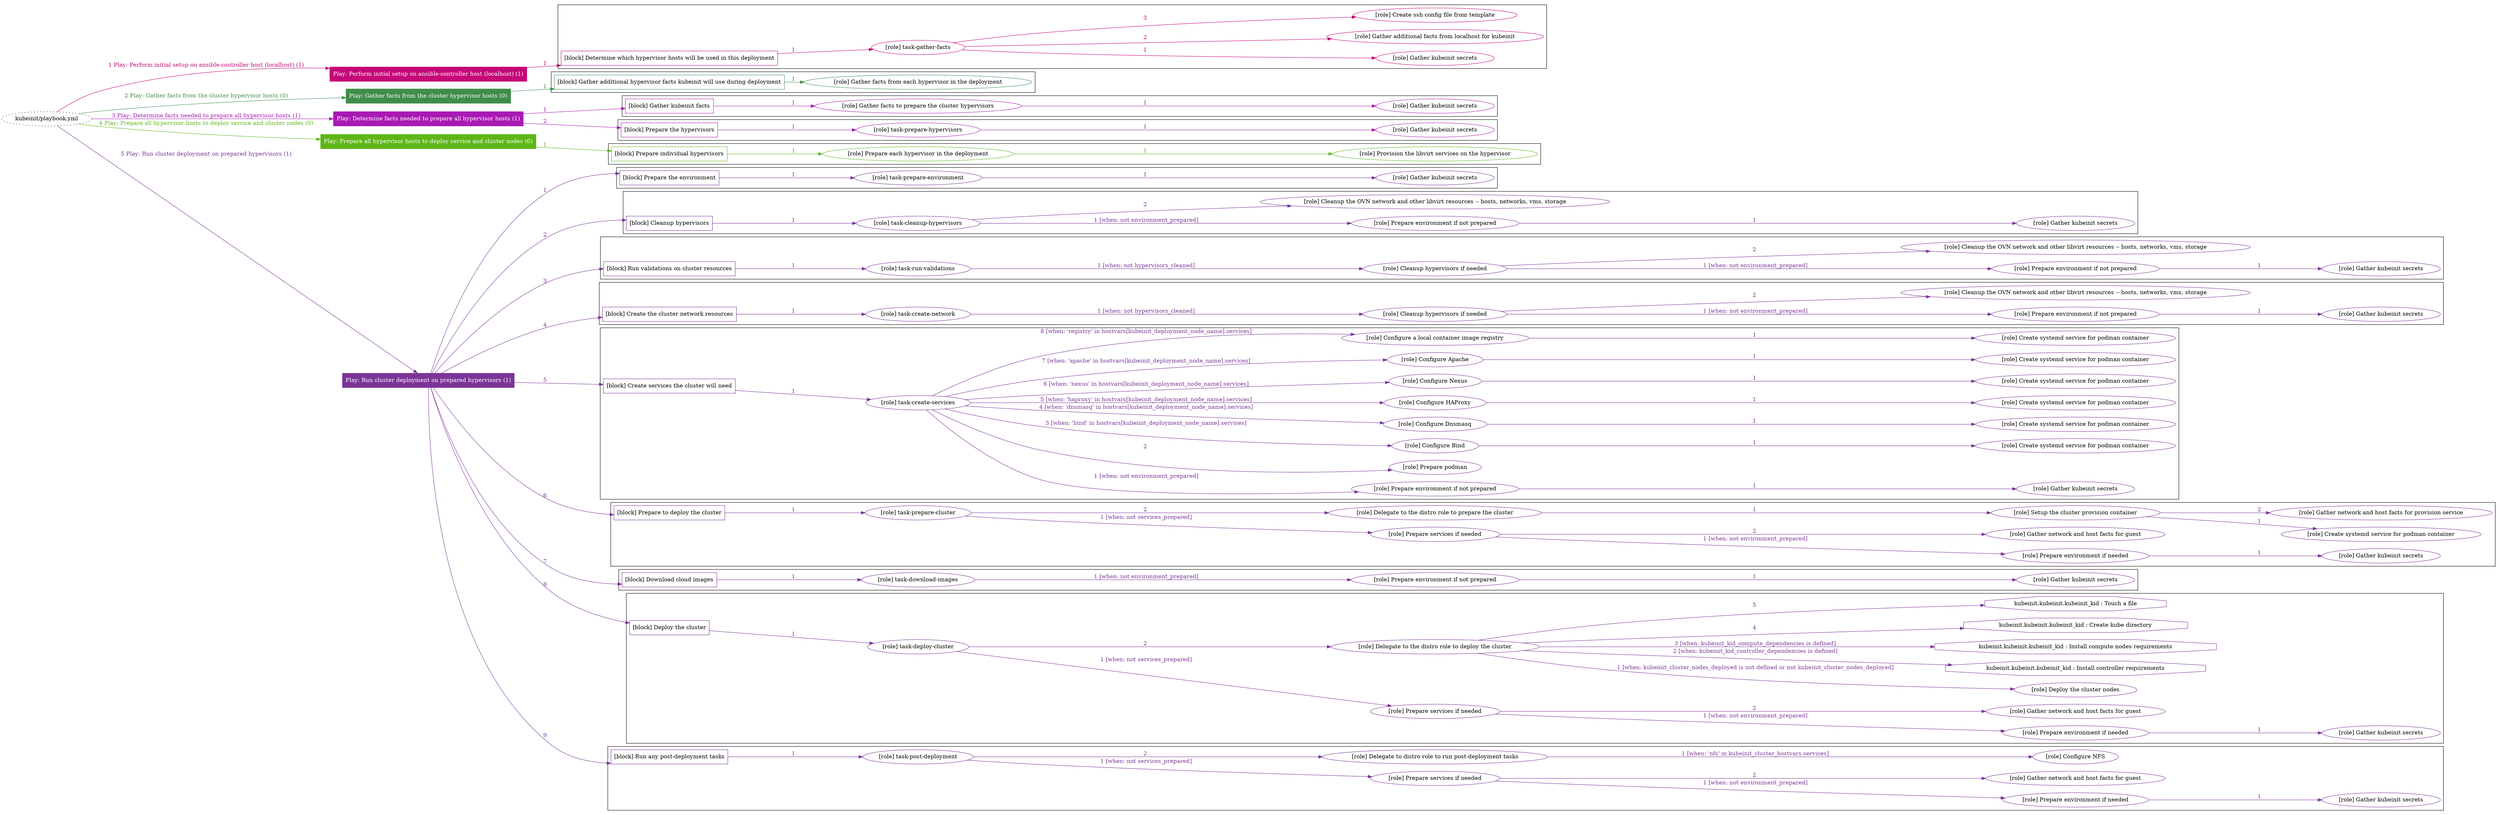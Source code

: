 digraph {
	graph [concentrate=true ordering=in rankdir=LR ratio=fill]
	edge [esep=5 sep=10]
	"kubeinit/playbook.yml" [URL="/home/runner/work/kubeinit/kubeinit/kubeinit/playbook.yml" id=playbook_b8182755 style=dotted]
	"kubeinit/playbook.yml" -> play_7b40a578 [label="1 Play: Perform initial setup on ansible-controller host (localhost) (1)" color="#c50778" fontcolor="#c50778" id=edge_play_7b40a578 labeltooltip="1 Play: Perform initial setup on ansible-controller host (localhost) (1)" tooltip="1 Play: Perform initial setup on ansible-controller host (localhost) (1)"]
	subgraph "Play: Perform initial setup on ansible-controller host (localhost) (1)" {
		play_7b40a578 [label="Play: Perform initial setup on ansible-controller host (localhost) (1)" URL="/home/runner/work/kubeinit/kubeinit/kubeinit/playbook.yml" color="#c50778" fontcolor="#ffffff" id=play_7b40a578 shape=box style=filled tooltip=localhost]
		play_7b40a578 -> block_1d14859f [label=1 color="#c50778" fontcolor="#c50778" id=edge_block_1d14859f labeltooltip=1 tooltip=1]
		subgraph cluster_block_1d14859f {
			block_1d14859f [label="[block] Determine which hypervisor hosts will be used in this deployment" URL="/home/runner/work/kubeinit/kubeinit/kubeinit/playbook.yml" color="#c50778" id=block_1d14859f labeltooltip="Determine which hypervisor hosts will be used in this deployment" shape=box tooltip="Determine which hypervisor hosts will be used in this deployment"]
			block_1d14859f -> role_9350ceec [label="1 " color="#c50778" fontcolor="#c50778" id=edge_role_9350ceec labeltooltip="1 " tooltip="1 "]
			subgraph "task-gather-facts" {
				role_9350ceec [label="[role] task-gather-facts" URL="/home/runner/work/kubeinit/kubeinit/kubeinit/playbook.yml" color="#c50778" id=role_9350ceec tooltip="task-gather-facts"]
				role_9350ceec -> role_1b8e8e1b [label="1 " color="#c50778" fontcolor="#c50778" id=edge_role_1b8e8e1b labeltooltip="1 " tooltip="1 "]
				subgraph "Gather kubeinit secrets" {
					role_1b8e8e1b [label="[role] Gather kubeinit secrets" URL="/home/runner/.ansible/collections/ansible_collections/kubeinit/kubeinit/roles/kubeinit_prepare/tasks/build_hypervisors_group.yml" color="#c50778" id=role_1b8e8e1b tooltip="Gather kubeinit secrets"]
				}
				role_9350ceec -> role_fb4ac1ee [label="2 " color="#c50778" fontcolor="#c50778" id=edge_role_fb4ac1ee labeltooltip="2 " tooltip="2 "]
				subgraph "Gather additional facts from localhost for kubeinit" {
					role_fb4ac1ee [label="[role] Gather additional facts from localhost for kubeinit" URL="/home/runner/.ansible/collections/ansible_collections/kubeinit/kubeinit/roles/kubeinit_prepare/tasks/build_hypervisors_group.yml" color="#c50778" id=role_fb4ac1ee tooltip="Gather additional facts from localhost for kubeinit"]
				}
				role_9350ceec -> role_2ab48dc4 [label="3 " color="#c50778" fontcolor="#c50778" id=edge_role_2ab48dc4 labeltooltip="3 " tooltip="3 "]
				subgraph "Create ssh config file from template" {
					role_2ab48dc4 [label="[role] Create ssh config file from template" URL="/home/runner/.ansible/collections/ansible_collections/kubeinit/kubeinit/roles/kubeinit_prepare/tasks/build_hypervisors_group.yml" color="#c50778" id=role_2ab48dc4 tooltip="Create ssh config file from template"]
				}
			}
		}
	}
	"kubeinit/playbook.yml" -> play_38d93a12 [label="2 Play: Gather facts from the cluster hypervisor hosts (0)" color="#3f8d4b" fontcolor="#3f8d4b" id=edge_play_38d93a12 labeltooltip="2 Play: Gather facts from the cluster hypervisor hosts (0)" tooltip="2 Play: Gather facts from the cluster hypervisor hosts (0)"]
	subgraph "Play: Gather facts from the cluster hypervisor hosts (0)" {
		play_38d93a12 [label="Play: Gather facts from the cluster hypervisor hosts (0)" URL="/home/runner/work/kubeinit/kubeinit/kubeinit/playbook.yml" color="#3f8d4b" fontcolor="#ffffff" id=play_38d93a12 shape=box style=filled tooltip="Play: Gather facts from the cluster hypervisor hosts (0)"]
		play_38d93a12 -> block_b6a843bf [label=1 color="#3f8d4b" fontcolor="#3f8d4b" id=edge_block_b6a843bf labeltooltip=1 tooltip=1]
		subgraph cluster_block_b6a843bf {
			block_b6a843bf [label="[block] Gather additional hypervisor facts kubeinit will use during deployment" URL="/home/runner/work/kubeinit/kubeinit/kubeinit/playbook.yml" color="#3f8d4b" id=block_b6a843bf labeltooltip="Gather additional hypervisor facts kubeinit will use during deployment" shape=box tooltip="Gather additional hypervisor facts kubeinit will use during deployment"]
			block_b6a843bf -> role_f20f17d8 [label="1 " color="#3f8d4b" fontcolor="#3f8d4b" id=edge_role_f20f17d8 labeltooltip="1 " tooltip="1 "]
			subgraph "Gather facts from each hypervisor in the deployment" {
				role_f20f17d8 [label="[role] Gather facts from each hypervisor in the deployment" URL="/home/runner/work/kubeinit/kubeinit/kubeinit/playbook.yml" color="#3f8d4b" id=role_f20f17d8 tooltip="Gather facts from each hypervisor in the deployment"]
			}
		}
	}
	"kubeinit/playbook.yml" -> play_4aedf520 [label="3 Play: Determine facts needed to prepare all hypervisor hosts (1)" color="#a919b3" fontcolor="#a919b3" id=edge_play_4aedf520 labeltooltip="3 Play: Determine facts needed to prepare all hypervisor hosts (1)" tooltip="3 Play: Determine facts needed to prepare all hypervisor hosts (1)"]
	subgraph "Play: Determine facts needed to prepare all hypervisor hosts (1)" {
		play_4aedf520 [label="Play: Determine facts needed to prepare all hypervisor hosts (1)" URL="/home/runner/work/kubeinit/kubeinit/kubeinit/playbook.yml" color="#a919b3" fontcolor="#ffffff" id=play_4aedf520 shape=box style=filled tooltip=localhost]
		play_4aedf520 -> block_bb20c5d0 [label=1 color="#a919b3" fontcolor="#a919b3" id=edge_block_bb20c5d0 labeltooltip=1 tooltip=1]
		subgraph cluster_block_bb20c5d0 {
			block_bb20c5d0 [label="[block] Gather kubeinit facts" URL="/home/runner/work/kubeinit/kubeinit/kubeinit/playbook.yml" color="#a919b3" id=block_bb20c5d0 labeltooltip="Gather kubeinit facts" shape=box tooltip="Gather kubeinit facts"]
			block_bb20c5d0 -> role_2161c9ca [label="1 " color="#a919b3" fontcolor="#a919b3" id=edge_role_2161c9ca labeltooltip="1 " tooltip="1 "]
			subgraph "Gather facts to prepare the cluster hypervisors" {
				role_2161c9ca [label="[role] Gather facts to prepare the cluster hypervisors" URL="/home/runner/work/kubeinit/kubeinit/kubeinit/playbook.yml" color="#a919b3" id=role_2161c9ca tooltip="Gather facts to prepare the cluster hypervisors"]
				role_2161c9ca -> role_c01cdcfa [label="1 " color="#a919b3" fontcolor="#a919b3" id=edge_role_c01cdcfa labeltooltip="1 " tooltip="1 "]
				subgraph "Gather kubeinit secrets" {
					role_c01cdcfa [label="[role] Gather kubeinit secrets" URL="/home/runner/.ansible/collections/ansible_collections/kubeinit/kubeinit/roles/kubeinit_prepare/tasks/gather_kubeinit_facts.yml" color="#a919b3" id=role_c01cdcfa tooltip="Gather kubeinit secrets"]
				}
			}
		}
		play_4aedf520 -> block_1944ee43 [label=2 color="#a919b3" fontcolor="#a919b3" id=edge_block_1944ee43 labeltooltip=2 tooltip=2]
		subgraph cluster_block_1944ee43 {
			block_1944ee43 [label="[block] Prepare the hypervisors" URL="/home/runner/work/kubeinit/kubeinit/kubeinit/playbook.yml" color="#a919b3" id=block_1944ee43 labeltooltip="Prepare the hypervisors" shape=box tooltip="Prepare the hypervisors"]
			block_1944ee43 -> role_fa09d7f9 [label="1 " color="#a919b3" fontcolor="#a919b3" id=edge_role_fa09d7f9 labeltooltip="1 " tooltip="1 "]
			subgraph "task-prepare-hypervisors" {
				role_fa09d7f9 [label="[role] task-prepare-hypervisors" URL="/home/runner/work/kubeinit/kubeinit/kubeinit/playbook.yml" color="#a919b3" id=role_fa09d7f9 tooltip="task-prepare-hypervisors"]
				role_fa09d7f9 -> role_7dd4cf7f [label="1 " color="#a919b3" fontcolor="#a919b3" id=edge_role_7dd4cf7f labeltooltip="1 " tooltip="1 "]
				subgraph "Gather kubeinit secrets" {
					role_7dd4cf7f [label="[role] Gather kubeinit secrets" URL="/home/runner/.ansible/collections/ansible_collections/kubeinit/kubeinit/roles/kubeinit_prepare/tasks/gather_kubeinit_facts.yml" color="#a919b3" id=role_7dd4cf7f tooltip="Gather kubeinit secrets"]
				}
			}
		}
	}
	"kubeinit/playbook.yml" -> play_7831cafb [label="4 Play: Prepare all hypervisor hosts to deploy service and cluster nodes (0)" color="#5eb517" fontcolor="#5eb517" id=edge_play_7831cafb labeltooltip="4 Play: Prepare all hypervisor hosts to deploy service and cluster nodes (0)" tooltip="4 Play: Prepare all hypervisor hosts to deploy service and cluster nodes (0)"]
	subgraph "Play: Prepare all hypervisor hosts to deploy service and cluster nodes (0)" {
		play_7831cafb [label="Play: Prepare all hypervisor hosts to deploy service and cluster nodes (0)" URL="/home/runner/work/kubeinit/kubeinit/kubeinit/playbook.yml" color="#5eb517" fontcolor="#ffffff" id=play_7831cafb shape=box style=filled tooltip="Play: Prepare all hypervisor hosts to deploy service and cluster nodes (0)"]
		play_7831cafb -> block_88168bfa [label=1 color="#5eb517" fontcolor="#5eb517" id=edge_block_88168bfa labeltooltip=1 tooltip=1]
		subgraph cluster_block_88168bfa {
			block_88168bfa [label="[block] Prepare individual hypervisors" URL="/home/runner/work/kubeinit/kubeinit/kubeinit/playbook.yml" color="#5eb517" id=block_88168bfa labeltooltip="Prepare individual hypervisors" shape=box tooltip="Prepare individual hypervisors"]
			block_88168bfa -> role_b72684d6 [label="1 " color="#5eb517" fontcolor="#5eb517" id=edge_role_b72684d6 labeltooltip="1 " tooltip="1 "]
			subgraph "Prepare each hypervisor in the deployment" {
				role_b72684d6 [label="[role] Prepare each hypervisor in the deployment" URL="/home/runner/work/kubeinit/kubeinit/kubeinit/playbook.yml" color="#5eb517" id=role_b72684d6 tooltip="Prepare each hypervisor in the deployment"]
				role_b72684d6 -> role_6ef59012 [label="1 " color="#5eb517" fontcolor="#5eb517" id=edge_role_6ef59012 labeltooltip="1 " tooltip="1 "]
				subgraph "Provision the libvirt services on the hypervisor" {
					role_6ef59012 [label="[role] Provision the libvirt services on the hypervisor" URL="/home/runner/.ansible/collections/ansible_collections/kubeinit/kubeinit/roles/kubeinit_prepare/tasks/prepare_hypervisor.yml" color="#5eb517" id=role_6ef59012 tooltip="Provision the libvirt services on the hypervisor"]
				}
			}
		}
	}
	"kubeinit/playbook.yml" -> play_cf001c13 [label="5 Play: Run cluster deployment on prepared hypervisors (1)" color="#7c3597" fontcolor="#7c3597" id=edge_play_cf001c13 labeltooltip="5 Play: Run cluster deployment on prepared hypervisors (1)" tooltip="5 Play: Run cluster deployment on prepared hypervisors (1)"]
	subgraph "Play: Run cluster deployment on prepared hypervisors (1)" {
		play_cf001c13 [label="Play: Run cluster deployment on prepared hypervisors (1)" URL="/home/runner/work/kubeinit/kubeinit/kubeinit/playbook.yml" color="#7c3597" fontcolor="#ffffff" id=play_cf001c13 shape=box style=filled tooltip=localhost]
		play_cf001c13 -> block_856ddd95 [label=1 color="#7c3597" fontcolor="#7c3597" id=edge_block_856ddd95 labeltooltip=1 tooltip=1]
		subgraph cluster_block_856ddd95 {
			block_856ddd95 [label="[block] Prepare the environment" URL="/home/runner/work/kubeinit/kubeinit/kubeinit/playbook.yml" color="#7c3597" id=block_856ddd95 labeltooltip="Prepare the environment" shape=box tooltip="Prepare the environment"]
			block_856ddd95 -> role_e9759d67 [label="1 " color="#7c3597" fontcolor="#7c3597" id=edge_role_e9759d67 labeltooltip="1 " tooltip="1 "]
			subgraph "task-prepare-environment" {
				role_e9759d67 [label="[role] task-prepare-environment" URL="/home/runner/work/kubeinit/kubeinit/kubeinit/playbook.yml" color="#7c3597" id=role_e9759d67 tooltip="task-prepare-environment"]
				role_e9759d67 -> role_a252ba01 [label="1 " color="#7c3597" fontcolor="#7c3597" id=edge_role_a252ba01 labeltooltip="1 " tooltip="1 "]
				subgraph "Gather kubeinit secrets" {
					role_a252ba01 [label="[role] Gather kubeinit secrets" URL="/home/runner/.ansible/collections/ansible_collections/kubeinit/kubeinit/roles/kubeinit_prepare/tasks/gather_kubeinit_facts.yml" color="#7c3597" id=role_a252ba01 tooltip="Gather kubeinit secrets"]
				}
			}
		}
		play_cf001c13 -> block_65eac1e9 [label=2 color="#7c3597" fontcolor="#7c3597" id=edge_block_65eac1e9 labeltooltip=2 tooltip=2]
		subgraph cluster_block_65eac1e9 {
			block_65eac1e9 [label="[block] Cleanup hypervisors" URL="/home/runner/work/kubeinit/kubeinit/kubeinit/playbook.yml" color="#7c3597" id=block_65eac1e9 labeltooltip="Cleanup hypervisors" shape=box tooltip="Cleanup hypervisors"]
			block_65eac1e9 -> role_242f396f [label="1 " color="#7c3597" fontcolor="#7c3597" id=edge_role_242f396f labeltooltip="1 " tooltip="1 "]
			subgraph "task-cleanup-hypervisors" {
				role_242f396f [label="[role] task-cleanup-hypervisors" URL="/home/runner/work/kubeinit/kubeinit/kubeinit/playbook.yml" color="#7c3597" id=role_242f396f tooltip="task-cleanup-hypervisors"]
				role_242f396f -> role_8dc9d821 [label="1 [when: not environment_prepared]" color="#7c3597" fontcolor="#7c3597" id=edge_role_8dc9d821 labeltooltip="1 [when: not environment_prepared]" tooltip="1 [when: not environment_prepared]"]
				subgraph "Prepare environment if not prepared" {
					role_8dc9d821 [label="[role] Prepare environment if not prepared" URL="/home/runner/.ansible/collections/ansible_collections/kubeinit/kubeinit/roles/kubeinit_prepare/tasks/cleanup_hypervisors.yml" color="#7c3597" id=role_8dc9d821 tooltip="Prepare environment if not prepared"]
					role_8dc9d821 -> role_8ebf6a1d [label="1 " color="#7c3597" fontcolor="#7c3597" id=edge_role_8ebf6a1d labeltooltip="1 " tooltip="1 "]
					subgraph "Gather kubeinit secrets" {
						role_8ebf6a1d [label="[role] Gather kubeinit secrets" URL="/home/runner/.ansible/collections/ansible_collections/kubeinit/kubeinit/roles/kubeinit_prepare/tasks/gather_kubeinit_facts.yml" color="#7c3597" id=role_8ebf6a1d tooltip="Gather kubeinit secrets"]
					}
				}
				role_242f396f -> role_341d4ac3 [label="2 " color="#7c3597" fontcolor="#7c3597" id=edge_role_341d4ac3 labeltooltip="2 " tooltip="2 "]
				subgraph "Cleanup the OVN network and other libvirt resources -- hosts, networks, vms, storage" {
					role_341d4ac3 [label="[role] Cleanup the OVN network and other libvirt resources -- hosts, networks, vms, storage" URL="/home/runner/.ansible/collections/ansible_collections/kubeinit/kubeinit/roles/kubeinit_prepare/tasks/cleanup_hypervisors.yml" color="#7c3597" id=role_341d4ac3 tooltip="Cleanup the OVN network and other libvirt resources -- hosts, networks, vms, storage"]
				}
			}
		}
		play_cf001c13 -> block_179a7e5d [label=3 color="#7c3597" fontcolor="#7c3597" id=edge_block_179a7e5d labeltooltip=3 tooltip=3]
		subgraph cluster_block_179a7e5d {
			block_179a7e5d [label="[block] Run validations on cluster resources" URL="/home/runner/work/kubeinit/kubeinit/kubeinit/playbook.yml" color="#7c3597" id=block_179a7e5d labeltooltip="Run validations on cluster resources" shape=box tooltip="Run validations on cluster resources"]
			block_179a7e5d -> role_0c0233ca [label="1 " color="#7c3597" fontcolor="#7c3597" id=edge_role_0c0233ca labeltooltip="1 " tooltip="1 "]
			subgraph "task-run-validations" {
				role_0c0233ca [label="[role] task-run-validations" URL="/home/runner/work/kubeinit/kubeinit/kubeinit/playbook.yml" color="#7c3597" id=role_0c0233ca tooltip="task-run-validations"]
				role_0c0233ca -> role_1d98a0ad [label="1 [when: not hypervisors_cleaned]" color="#7c3597" fontcolor="#7c3597" id=edge_role_1d98a0ad labeltooltip="1 [when: not hypervisors_cleaned]" tooltip="1 [when: not hypervisors_cleaned]"]
				subgraph "Cleanup hypervisors if needed" {
					role_1d98a0ad [label="[role] Cleanup hypervisors if needed" URL="/home/runner/.ansible/collections/ansible_collections/kubeinit/kubeinit/roles/kubeinit_validations/tasks/main.yml" color="#7c3597" id=role_1d98a0ad tooltip="Cleanup hypervisors if needed"]
					role_1d98a0ad -> role_cbd8002e [label="1 [when: not environment_prepared]" color="#7c3597" fontcolor="#7c3597" id=edge_role_cbd8002e labeltooltip="1 [when: not environment_prepared]" tooltip="1 [when: not environment_prepared]"]
					subgraph "Prepare environment if not prepared" {
						role_cbd8002e [label="[role] Prepare environment if not prepared" URL="/home/runner/.ansible/collections/ansible_collections/kubeinit/kubeinit/roles/kubeinit_prepare/tasks/cleanup_hypervisors.yml" color="#7c3597" id=role_cbd8002e tooltip="Prepare environment if not prepared"]
						role_cbd8002e -> role_6b3a66e2 [label="1 " color="#7c3597" fontcolor="#7c3597" id=edge_role_6b3a66e2 labeltooltip="1 " tooltip="1 "]
						subgraph "Gather kubeinit secrets" {
							role_6b3a66e2 [label="[role] Gather kubeinit secrets" URL="/home/runner/.ansible/collections/ansible_collections/kubeinit/kubeinit/roles/kubeinit_prepare/tasks/gather_kubeinit_facts.yml" color="#7c3597" id=role_6b3a66e2 tooltip="Gather kubeinit secrets"]
						}
					}
					role_1d98a0ad -> role_e94b48f4 [label="2 " color="#7c3597" fontcolor="#7c3597" id=edge_role_e94b48f4 labeltooltip="2 " tooltip="2 "]
					subgraph "Cleanup the OVN network and other libvirt resources -- hosts, networks, vms, storage" {
						role_e94b48f4 [label="[role] Cleanup the OVN network and other libvirt resources -- hosts, networks, vms, storage" URL="/home/runner/.ansible/collections/ansible_collections/kubeinit/kubeinit/roles/kubeinit_prepare/tasks/cleanup_hypervisors.yml" color="#7c3597" id=role_e94b48f4 tooltip="Cleanup the OVN network and other libvirt resources -- hosts, networks, vms, storage"]
					}
				}
			}
		}
		play_cf001c13 -> block_e554111f [label=4 color="#7c3597" fontcolor="#7c3597" id=edge_block_e554111f labeltooltip=4 tooltip=4]
		subgraph cluster_block_e554111f {
			block_e554111f [label="[block] Create the cluster network resources" URL="/home/runner/work/kubeinit/kubeinit/kubeinit/playbook.yml" color="#7c3597" id=block_e554111f labeltooltip="Create the cluster network resources" shape=box tooltip="Create the cluster network resources"]
			block_e554111f -> role_57baba6c [label="1 " color="#7c3597" fontcolor="#7c3597" id=edge_role_57baba6c labeltooltip="1 " tooltip="1 "]
			subgraph "task-create-network" {
				role_57baba6c [label="[role] task-create-network" URL="/home/runner/work/kubeinit/kubeinit/kubeinit/playbook.yml" color="#7c3597" id=role_57baba6c tooltip="task-create-network"]
				role_57baba6c -> role_cda65b06 [label="1 [when: not hypervisors_cleaned]" color="#7c3597" fontcolor="#7c3597" id=edge_role_cda65b06 labeltooltip="1 [when: not hypervisors_cleaned]" tooltip="1 [when: not hypervisors_cleaned]"]
				subgraph "Cleanup hypervisors if needed" {
					role_cda65b06 [label="[role] Cleanup hypervisors if needed" URL="/home/runner/.ansible/collections/ansible_collections/kubeinit/kubeinit/roles/kubeinit_libvirt/tasks/create_network.yml" color="#7c3597" id=role_cda65b06 tooltip="Cleanup hypervisors if needed"]
					role_cda65b06 -> role_d04577ac [label="1 [when: not environment_prepared]" color="#7c3597" fontcolor="#7c3597" id=edge_role_d04577ac labeltooltip="1 [when: not environment_prepared]" tooltip="1 [when: not environment_prepared]"]
					subgraph "Prepare environment if not prepared" {
						role_d04577ac [label="[role] Prepare environment if not prepared" URL="/home/runner/.ansible/collections/ansible_collections/kubeinit/kubeinit/roles/kubeinit_prepare/tasks/cleanup_hypervisors.yml" color="#7c3597" id=role_d04577ac tooltip="Prepare environment if not prepared"]
						role_d04577ac -> role_5d455f1e [label="1 " color="#7c3597" fontcolor="#7c3597" id=edge_role_5d455f1e labeltooltip="1 " tooltip="1 "]
						subgraph "Gather kubeinit secrets" {
							role_5d455f1e [label="[role] Gather kubeinit secrets" URL="/home/runner/.ansible/collections/ansible_collections/kubeinit/kubeinit/roles/kubeinit_prepare/tasks/gather_kubeinit_facts.yml" color="#7c3597" id=role_5d455f1e tooltip="Gather kubeinit secrets"]
						}
					}
					role_cda65b06 -> role_5ee681ba [label="2 " color="#7c3597" fontcolor="#7c3597" id=edge_role_5ee681ba labeltooltip="2 " tooltip="2 "]
					subgraph "Cleanup the OVN network and other libvirt resources -- hosts, networks, vms, storage" {
						role_5ee681ba [label="[role] Cleanup the OVN network and other libvirt resources -- hosts, networks, vms, storage" URL="/home/runner/.ansible/collections/ansible_collections/kubeinit/kubeinit/roles/kubeinit_prepare/tasks/cleanup_hypervisors.yml" color="#7c3597" id=role_5ee681ba tooltip="Cleanup the OVN network and other libvirt resources -- hosts, networks, vms, storage"]
					}
				}
			}
		}
		play_cf001c13 -> block_5f87d6b8 [label=5 color="#7c3597" fontcolor="#7c3597" id=edge_block_5f87d6b8 labeltooltip=5 tooltip=5]
		subgraph cluster_block_5f87d6b8 {
			block_5f87d6b8 [label="[block] Create services the cluster will need" URL="/home/runner/work/kubeinit/kubeinit/kubeinit/playbook.yml" color="#7c3597" id=block_5f87d6b8 labeltooltip="Create services the cluster will need" shape=box tooltip="Create services the cluster will need"]
			block_5f87d6b8 -> role_9b764b0b [label="1 " color="#7c3597" fontcolor="#7c3597" id=edge_role_9b764b0b labeltooltip="1 " tooltip="1 "]
			subgraph "task-create-services" {
				role_9b764b0b [label="[role] task-create-services" URL="/home/runner/work/kubeinit/kubeinit/kubeinit/playbook.yml" color="#7c3597" id=role_9b764b0b tooltip="task-create-services"]
				role_9b764b0b -> role_3d2ee956 [label="1 [when: not environment_prepared]" color="#7c3597" fontcolor="#7c3597" id=edge_role_3d2ee956 labeltooltip="1 [when: not environment_prepared]" tooltip="1 [when: not environment_prepared]"]
				subgraph "Prepare environment if not prepared" {
					role_3d2ee956 [label="[role] Prepare environment if not prepared" URL="/home/runner/.ansible/collections/ansible_collections/kubeinit/kubeinit/roles/kubeinit_services/tasks/main.yml" color="#7c3597" id=role_3d2ee956 tooltip="Prepare environment if not prepared"]
					role_3d2ee956 -> role_11a0cbce [label="1 " color="#7c3597" fontcolor="#7c3597" id=edge_role_11a0cbce labeltooltip="1 " tooltip="1 "]
					subgraph "Gather kubeinit secrets" {
						role_11a0cbce [label="[role] Gather kubeinit secrets" URL="/home/runner/.ansible/collections/ansible_collections/kubeinit/kubeinit/roles/kubeinit_prepare/tasks/gather_kubeinit_facts.yml" color="#7c3597" id=role_11a0cbce tooltip="Gather kubeinit secrets"]
					}
				}
				role_9b764b0b -> role_7e038a3f [label="2 " color="#7c3597" fontcolor="#7c3597" id=edge_role_7e038a3f labeltooltip="2 " tooltip="2 "]
				subgraph "Prepare podman" {
					role_7e038a3f [label="[role] Prepare podman" URL="/home/runner/.ansible/collections/ansible_collections/kubeinit/kubeinit/roles/kubeinit_services/tasks/00_create_service_pod.yml" color="#7c3597" id=role_7e038a3f tooltip="Prepare podman"]
				}
				role_9b764b0b -> role_12562ad0 [label="3 [when: 'bind' in hostvars[kubeinit_deployment_node_name].services]" color="#7c3597" fontcolor="#7c3597" id=edge_role_12562ad0 labeltooltip="3 [when: 'bind' in hostvars[kubeinit_deployment_node_name].services]" tooltip="3 [when: 'bind' in hostvars[kubeinit_deployment_node_name].services]"]
				subgraph "Configure Bind" {
					role_12562ad0 [label="[role] Configure Bind" URL="/home/runner/.ansible/collections/ansible_collections/kubeinit/kubeinit/roles/kubeinit_services/tasks/start_services_containers.yml" color="#7c3597" id=role_12562ad0 tooltip="Configure Bind"]
					role_12562ad0 -> role_8536ca17 [label="1 " color="#7c3597" fontcolor="#7c3597" id=edge_role_8536ca17 labeltooltip="1 " tooltip="1 "]
					subgraph "Create systemd service for podman container" {
						role_8536ca17 [label="[role] Create systemd service for podman container" URL="/home/runner/.ansible/collections/ansible_collections/kubeinit/kubeinit/roles/kubeinit_bind/tasks/main.yml" color="#7c3597" id=role_8536ca17 tooltip="Create systemd service for podman container"]
					}
				}
				role_9b764b0b -> role_532ef8a0 [label="4 [when: 'dnsmasq' in hostvars[kubeinit_deployment_node_name].services]" color="#7c3597" fontcolor="#7c3597" id=edge_role_532ef8a0 labeltooltip="4 [when: 'dnsmasq' in hostvars[kubeinit_deployment_node_name].services]" tooltip="4 [when: 'dnsmasq' in hostvars[kubeinit_deployment_node_name].services]"]
				subgraph "Configure Dnsmasq" {
					role_532ef8a0 [label="[role] Configure Dnsmasq" URL="/home/runner/.ansible/collections/ansible_collections/kubeinit/kubeinit/roles/kubeinit_services/tasks/start_services_containers.yml" color="#7c3597" id=role_532ef8a0 tooltip="Configure Dnsmasq"]
					role_532ef8a0 -> role_ce187467 [label="1 " color="#7c3597" fontcolor="#7c3597" id=edge_role_ce187467 labeltooltip="1 " tooltip="1 "]
					subgraph "Create systemd service for podman container" {
						role_ce187467 [label="[role] Create systemd service for podman container" URL="/home/runner/.ansible/collections/ansible_collections/kubeinit/kubeinit/roles/kubeinit_dnsmasq/tasks/main.yml" color="#7c3597" id=role_ce187467 tooltip="Create systemd service for podman container"]
					}
				}
				role_9b764b0b -> role_6b13e803 [label="5 [when: 'haproxy' in hostvars[kubeinit_deployment_node_name].services]" color="#7c3597" fontcolor="#7c3597" id=edge_role_6b13e803 labeltooltip="5 [when: 'haproxy' in hostvars[kubeinit_deployment_node_name].services]" tooltip="5 [when: 'haproxy' in hostvars[kubeinit_deployment_node_name].services]"]
				subgraph "Configure HAProxy" {
					role_6b13e803 [label="[role] Configure HAProxy" URL="/home/runner/.ansible/collections/ansible_collections/kubeinit/kubeinit/roles/kubeinit_services/tasks/start_services_containers.yml" color="#7c3597" id=role_6b13e803 tooltip="Configure HAProxy"]
					role_6b13e803 -> role_f82d8fa6 [label="1 " color="#7c3597" fontcolor="#7c3597" id=edge_role_f82d8fa6 labeltooltip="1 " tooltip="1 "]
					subgraph "Create systemd service for podman container" {
						role_f82d8fa6 [label="[role] Create systemd service for podman container" URL="/home/runner/.ansible/collections/ansible_collections/kubeinit/kubeinit/roles/kubeinit_haproxy/tasks/main.yml" color="#7c3597" id=role_f82d8fa6 tooltip="Create systemd service for podman container"]
					}
				}
				role_9b764b0b -> role_f054b1e7 [label="6 [when: 'nexus' in hostvars[kubeinit_deployment_node_name].services]" color="#7c3597" fontcolor="#7c3597" id=edge_role_f054b1e7 labeltooltip="6 [when: 'nexus' in hostvars[kubeinit_deployment_node_name].services]" tooltip="6 [when: 'nexus' in hostvars[kubeinit_deployment_node_name].services]"]
				subgraph "Configure Nexus" {
					role_f054b1e7 [label="[role] Configure Nexus" URL="/home/runner/.ansible/collections/ansible_collections/kubeinit/kubeinit/roles/kubeinit_services/tasks/start_services_containers.yml" color="#7c3597" id=role_f054b1e7 tooltip="Configure Nexus"]
					role_f054b1e7 -> role_37eccd42 [label="1 " color="#7c3597" fontcolor="#7c3597" id=edge_role_37eccd42 labeltooltip="1 " tooltip="1 "]
					subgraph "Create systemd service for podman container" {
						role_37eccd42 [label="[role] Create systemd service for podman container" URL="/home/runner/.ansible/collections/ansible_collections/kubeinit/kubeinit/roles/kubeinit_nexus/tasks/main.yml" color="#7c3597" id=role_37eccd42 tooltip="Create systemd service for podman container"]
					}
				}
				role_9b764b0b -> role_5fde7bc1 [label="7 [when: 'apache' in hostvars[kubeinit_deployment_node_name].services]" color="#7c3597" fontcolor="#7c3597" id=edge_role_5fde7bc1 labeltooltip="7 [when: 'apache' in hostvars[kubeinit_deployment_node_name].services]" tooltip="7 [when: 'apache' in hostvars[kubeinit_deployment_node_name].services]"]
				subgraph "Configure Apache" {
					role_5fde7bc1 [label="[role] Configure Apache" URL="/home/runner/.ansible/collections/ansible_collections/kubeinit/kubeinit/roles/kubeinit_services/tasks/start_services_containers.yml" color="#7c3597" id=role_5fde7bc1 tooltip="Configure Apache"]
					role_5fde7bc1 -> role_e306cb9e [label="1 " color="#7c3597" fontcolor="#7c3597" id=edge_role_e306cb9e labeltooltip="1 " tooltip="1 "]
					subgraph "Create systemd service for podman container" {
						role_e306cb9e [label="[role] Create systemd service for podman container" URL="/home/runner/.ansible/collections/ansible_collections/kubeinit/kubeinit/roles/kubeinit_apache/tasks/main.yml" color="#7c3597" id=role_e306cb9e tooltip="Create systemd service for podman container"]
					}
				}
				role_9b764b0b -> role_2e8789c2 [label="8 [when: 'registry' in hostvars[kubeinit_deployment_node_name].services]" color="#7c3597" fontcolor="#7c3597" id=edge_role_2e8789c2 labeltooltip="8 [when: 'registry' in hostvars[kubeinit_deployment_node_name].services]" tooltip="8 [when: 'registry' in hostvars[kubeinit_deployment_node_name].services]"]
				subgraph "Configure a local container image registry" {
					role_2e8789c2 [label="[role] Configure a local container image registry" URL="/home/runner/.ansible/collections/ansible_collections/kubeinit/kubeinit/roles/kubeinit_services/tasks/start_services_containers.yml" color="#7c3597" id=role_2e8789c2 tooltip="Configure a local container image registry"]
					role_2e8789c2 -> role_6b80ab78 [label="1 " color="#7c3597" fontcolor="#7c3597" id=edge_role_6b80ab78 labeltooltip="1 " tooltip="1 "]
					subgraph "Create systemd service for podman container" {
						role_6b80ab78 [label="[role] Create systemd service for podman container" URL="/home/runner/.ansible/collections/ansible_collections/kubeinit/kubeinit/roles/kubeinit_registry/tasks/main.yml" color="#7c3597" id=role_6b80ab78 tooltip="Create systemd service for podman container"]
					}
				}
			}
		}
		play_cf001c13 -> block_7b4c7309 [label=6 color="#7c3597" fontcolor="#7c3597" id=edge_block_7b4c7309 labeltooltip=6 tooltip=6]
		subgraph cluster_block_7b4c7309 {
			block_7b4c7309 [label="[block] Prepare to deploy the cluster" URL="/home/runner/work/kubeinit/kubeinit/kubeinit/playbook.yml" color="#7c3597" id=block_7b4c7309 labeltooltip="Prepare to deploy the cluster" shape=box tooltip="Prepare to deploy the cluster"]
			block_7b4c7309 -> role_1ae2acfa [label="1 " color="#7c3597" fontcolor="#7c3597" id=edge_role_1ae2acfa labeltooltip="1 " tooltip="1 "]
			subgraph "task-prepare-cluster" {
				role_1ae2acfa [label="[role] task-prepare-cluster" URL="/home/runner/work/kubeinit/kubeinit/kubeinit/playbook.yml" color="#7c3597" id=role_1ae2acfa tooltip="task-prepare-cluster"]
				role_1ae2acfa -> role_662ca75e [label="1 [when: not services_prepared]" color="#7c3597" fontcolor="#7c3597" id=edge_role_662ca75e labeltooltip="1 [when: not services_prepared]" tooltip="1 [when: not services_prepared]"]
				subgraph "Prepare services if needed" {
					role_662ca75e [label="[role] Prepare services if needed" URL="/home/runner/.ansible/collections/ansible_collections/kubeinit/kubeinit/roles/kubeinit_prepare/tasks/prepare_cluster.yml" color="#7c3597" id=role_662ca75e tooltip="Prepare services if needed"]
					role_662ca75e -> role_227a794a [label="1 [when: not environment_prepared]" color="#7c3597" fontcolor="#7c3597" id=edge_role_227a794a labeltooltip="1 [when: not environment_prepared]" tooltip="1 [when: not environment_prepared]"]
					subgraph "Prepare environment if needed" {
						role_227a794a [label="[role] Prepare environment if needed" URL="/home/runner/.ansible/collections/ansible_collections/kubeinit/kubeinit/roles/kubeinit_services/tasks/prepare_services.yml" color="#7c3597" id=role_227a794a tooltip="Prepare environment if needed"]
						role_227a794a -> role_5a7664a0 [label="1 " color="#7c3597" fontcolor="#7c3597" id=edge_role_5a7664a0 labeltooltip="1 " tooltip="1 "]
						subgraph "Gather kubeinit secrets" {
							role_5a7664a0 [label="[role] Gather kubeinit secrets" URL="/home/runner/.ansible/collections/ansible_collections/kubeinit/kubeinit/roles/kubeinit_prepare/tasks/gather_kubeinit_facts.yml" color="#7c3597" id=role_5a7664a0 tooltip="Gather kubeinit secrets"]
						}
					}
					role_662ca75e -> role_61ea95db [label="2 " color="#7c3597" fontcolor="#7c3597" id=edge_role_61ea95db labeltooltip="2 " tooltip="2 "]
					subgraph "Gather network and host facts for guest" {
						role_61ea95db [label="[role] Gather network and host facts for guest" URL="/home/runner/.ansible/collections/ansible_collections/kubeinit/kubeinit/roles/kubeinit_services/tasks/prepare_services.yml" color="#7c3597" id=role_61ea95db tooltip="Gather network and host facts for guest"]
					}
				}
				role_1ae2acfa -> role_e56a03da [label="2 " color="#7c3597" fontcolor="#7c3597" id=edge_role_e56a03da labeltooltip="2 " tooltip="2 "]
				subgraph "Delegate to the distro role to prepare the cluster" {
					role_e56a03da [label="[role] Delegate to the distro role to prepare the cluster" URL="/home/runner/.ansible/collections/ansible_collections/kubeinit/kubeinit/roles/kubeinit_prepare/tasks/prepare_cluster.yml" color="#7c3597" id=role_e56a03da tooltip="Delegate to the distro role to prepare the cluster"]
					role_e56a03da -> role_f2ee8dfb [label="1 " color="#7c3597" fontcolor="#7c3597" id=edge_role_f2ee8dfb labeltooltip="1 " tooltip="1 "]
					subgraph "Setup the cluster provision container" {
						role_f2ee8dfb [label="[role] Setup the cluster provision container" URL="/home/runner/.ansible/collections/ansible_collections/kubeinit/kubeinit/roles/kubeinit_kid/tasks/prepare_cluster.yml" color="#7c3597" id=role_f2ee8dfb tooltip="Setup the cluster provision container"]
						role_f2ee8dfb -> role_f6a1eb49 [label="1 " color="#7c3597" fontcolor="#7c3597" id=edge_role_f6a1eb49 labeltooltip="1 " tooltip="1 "]
						subgraph "Create systemd service for podman container" {
							role_f6a1eb49 [label="[role] Create systemd service for podman container" URL="/home/runner/.ansible/collections/ansible_collections/kubeinit/kubeinit/roles/kubeinit_services/tasks/create_provision_container.yml" color="#7c3597" id=role_f6a1eb49 tooltip="Create systemd service for podman container"]
						}
						role_f2ee8dfb -> role_349dc84c [label="2 " color="#7c3597" fontcolor="#7c3597" id=edge_role_349dc84c labeltooltip="2 " tooltip="2 "]
						subgraph "Gather network and host facts for provision service" {
							role_349dc84c [label="[role] Gather network and host facts for provision service" URL="/home/runner/.ansible/collections/ansible_collections/kubeinit/kubeinit/roles/kubeinit_services/tasks/create_provision_container.yml" color="#7c3597" id=role_349dc84c tooltip="Gather network and host facts for provision service"]
						}
					}
				}
			}
		}
		play_cf001c13 -> block_a617e34a [label=7 color="#7c3597" fontcolor="#7c3597" id=edge_block_a617e34a labeltooltip=7 tooltip=7]
		subgraph cluster_block_a617e34a {
			block_a617e34a [label="[block] Download cloud images" URL="/home/runner/work/kubeinit/kubeinit/kubeinit/playbook.yml" color="#7c3597" id=block_a617e34a labeltooltip="Download cloud images" shape=box tooltip="Download cloud images"]
			block_a617e34a -> role_6557d13d [label="1 " color="#7c3597" fontcolor="#7c3597" id=edge_role_6557d13d labeltooltip="1 " tooltip="1 "]
			subgraph "task-download-images" {
				role_6557d13d [label="[role] task-download-images" URL="/home/runner/work/kubeinit/kubeinit/kubeinit/playbook.yml" color="#7c3597" id=role_6557d13d tooltip="task-download-images"]
				role_6557d13d -> role_3b10e91a [label="1 [when: not environment_prepared]" color="#7c3597" fontcolor="#7c3597" id=edge_role_3b10e91a labeltooltip="1 [when: not environment_prepared]" tooltip="1 [when: not environment_prepared]"]
				subgraph "Prepare environment if not prepared" {
					role_3b10e91a [label="[role] Prepare environment if not prepared" URL="/home/runner/.ansible/collections/ansible_collections/kubeinit/kubeinit/roles/kubeinit_libvirt/tasks/download_cloud_images.yml" color="#7c3597" id=role_3b10e91a tooltip="Prepare environment if not prepared"]
					role_3b10e91a -> role_03d037ae [label="1 " color="#7c3597" fontcolor="#7c3597" id=edge_role_03d037ae labeltooltip="1 " tooltip="1 "]
					subgraph "Gather kubeinit secrets" {
						role_03d037ae [label="[role] Gather kubeinit secrets" URL="/home/runner/.ansible/collections/ansible_collections/kubeinit/kubeinit/roles/kubeinit_prepare/tasks/gather_kubeinit_facts.yml" color="#7c3597" id=role_03d037ae tooltip="Gather kubeinit secrets"]
					}
				}
			}
		}
		play_cf001c13 -> block_250732a5 [label=8 color="#7c3597" fontcolor="#7c3597" id=edge_block_250732a5 labeltooltip=8 tooltip=8]
		subgraph cluster_block_250732a5 {
			block_250732a5 [label="[block] Deploy the cluster" URL="/home/runner/work/kubeinit/kubeinit/kubeinit/playbook.yml" color="#7c3597" id=block_250732a5 labeltooltip="Deploy the cluster" shape=box tooltip="Deploy the cluster"]
			block_250732a5 -> role_5889e4dc [label="1 " color="#7c3597" fontcolor="#7c3597" id=edge_role_5889e4dc labeltooltip="1 " tooltip="1 "]
			subgraph "task-deploy-cluster" {
				role_5889e4dc [label="[role] task-deploy-cluster" URL="/home/runner/work/kubeinit/kubeinit/kubeinit/playbook.yml" color="#7c3597" id=role_5889e4dc tooltip="task-deploy-cluster"]
				role_5889e4dc -> role_a68d44bf [label="1 [when: not services_prepared]" color="#7c3597" fontcolor="#7c3597" id=edge_role_a68d44bf labeltooltip="1 [when: not services_prepared]" tooltip="1 [when: not services_prepared]"]
				subgraph "Prepare services if needed" {
					role_a68d44bf [label="[role] Prepare services if needed" URL="/home/runner/.ansible/collections/ansible_collections/kubeinit/kubeinit/roles/kubeinit_prepare/tasks/deploy_cluster.yml" color="#7c3597" id=role_a68d44bf tooltip="Prepare services if needed"]
					role_a68d44bf -> role_6b239737 [label="1 [when: not environment_prepared]" color="#7c3597" fontcolor="#7c3597" id=edge_role_6b239737 labeltooltip="1 [when: not environment_prepared]" tooltip="1 [when: not environment_prepared]"]
					subgraph "Prepare environment if needed" {
						role_6b239737 [label="[role] Prepare environment if needed" URL="/home/runner/.ansible/collections/ansible_collections/kubeinit/kubeinit/roles/kubeinit_services/tasks/prepare_services.yml" color="#7c3597" id=role_6b239737 tooltip="Prepare environment if needed"]
						role_6b239737 -> role_e1ac5e49 [label="1 " color="#7c3597" fontcolor="#7c3597" id=edge_role_e1ac5e49 labeltooltip="1 " tooltip="1 "]
						subgraph "Gather kubeinit secrets" {
							role_e1ac5e49 [label="[role] Gather kubeinit secrets" URL="/home/runner/.ansible/collections/ansible_collections/kubeinit/kubeinit/roles/kubeinit_prepare/tasks/gather_kubeinit_facts.yml" color="#7c3597" id=role_e1ac5e49 tooltip="Gather kubeinit secrets"]
						}
					}
					role_a68d44bf -> role_e3f9a313 [label="2 " color="#7c3597" fontcolor="#7c3597" id=edge_role_e3f9a313 labeltooltip="2 " tooltip="2 "]
					subgraph "Gather network and host facts for guest" {
						role_e3f9a313 [label="[role] Gather network and host facts for guest" URL="/home/runner/.ansible/collections/ansible_collections/kubeinit/kubeinit/roles/kubeinit_services/tasks/prepare_services.yml" color="#7c3597" id=role_e3f9a313 tooltip="Gather network and host facts for guest"]
					}
				}
				role_5889e4dc -> role_f29f6189 [label="2 " color="#7c3597" fontcolor="#7c3597" id=edge_role_f29f6189 labeltooltip="2 " tooltip="2 "]
				subgraph "Delegate to the distro role to deploy the cluster" {
					role_f29f6189 [label="[role] Delegate to the distro role to deploy the cluster" URL="/home/runner/.ansible/collections/ansible_collections/kubeinit/kubeinit/roles/kubeinit_prepare/tasks/deploy_cluster.yml" color="#7c3597" id=role_f29f6189 tooltip="Delegate to the distro role to deploy the cluster"]
					role_f29f6189 -> role_d49b1be6 [label="1 [when: kubeinit_cluster_nodes_deployed is not defined or not kubeinit_cluster_nodes_deployed]" color="#7c3597" fontcolor="#7c3597" id=edge_role_d49b1be6 labeltooltip="1 [when: kubeinit_cluster_nodes_deployed is not defined or not kubeinit_cluster_nodes_deployed]" tooltip="1 [when: kubeinit_cluster_nodes_deployed is not defined or not kubeinit_cluster_nodes_deployed]"]
					subgraph "Deploy the cluster nodes" {
						role_d49b1be6 [label="[role] Deploy the cluster nodes" URL="/home/runner/.ansible/collections/ansible_collections/kubeinit/kubeinit/roles/kubeinit_kid/tasks/main.yml" color="#7c3597" id=role_d49b1be6 tooltip="Deploy the cluster nodes"]
					}
					task_29a66a30 [label="kubeinit.kubeinit.kubeinit_kid : Install controller requirements" URL="/home/runner/.ansible/collections/ansible_collections/kubeinit/kubeinit/roles/kubeinit_kid/tasks/main.yml" color="#7c3597" id=task_29a66a30 shape=octagon tooltip="kubeinit.kubeinit.kubeinit_kid : Install controller requirements"]
					role_f29f6189 -> task_29a66a30 [label="2 [when: kubeinit_kid_controller_dependencies is defined]" color="#7c3597" fontcolor="#7c3597" id=edge_task_29a66a30 labeltooltip="2 [when: kubeinit_kid_controller_dependencies is defined]" tooltip="2 [when: kubeinit_kid_controller_dependencies is defined]"]
					task_3f7de9f8 [label="kubeinit.kubeinit.kubeinit_kid : Install compute nodes requirements" URL="/home/runner/.ansible/collections/ansible_collections/kubeinit/kubeinit/roles/kubeinit_kid/tasks/main.yml" color="#7c3597" id=task_3f7de9f8 shape=octagon tooltip="kubeinit.kubeinit.kubeinit_kid : Install compute nodes requirements"]
					role_f29f6189 -> task_3f7de9f8 [label="3 [when: kubeinit_kid_compute_dependencies is defined]" color="#7c3597" fontcolor="#7c3597" id=edge_task_3f7de9f8 labeltooltip="3 [when: kubeinit_kid_compute_dependencies is defined]" tooltip="3 [when: kubeinit_kid_compute_dependencies is defined]"]
					task_003b3703 [label="kubeinit.kubeinit.kubeinit_kid : Create kube directory" URL="/home/runner/.ansible/collections/ansible_collections/kubeinit/kubeinit/roles/kubeinit_kid/tasks/main.yml" color="#7c3597" id=task_003b3703 shape=octagon tooltip="kubeinit.kubeinit.kubeinit_kid : Create kube directory"]
					role_f29f6189 -> task_003b3703 [label="4 " color="#7c3597" fontcolor="#7c3597" id=edge_task_003b3703 labeltooltip="4 " tooltip="4 "]
					task_13875d9c [label="kubeinit.kubeinit.kubeinit_kid : Touch a file" URL="/home/runner/.ansible/collections/ansible_collections/kubeinit/kubeinit/roles/kubeinit_kid/tasks/main.yml" color="#7c3597" id=task_13875d9c shape=octagon tooltip="kubeinit.kubeinit.kubeinit_kid : Touch a file"]
					role_f29f6189 -> task_13875d9c [label="5 " color="#7c3597" fontcolor="#7c3597" id=edge_task_13875d9c labeltooltip="5 " tooltip="5 "]
				}
			}
		}
		play_cf001c13 -> block_6cbf35bc [label=9 color="#7c3597" fontcolor="#7c3597" id=edge_block_6cbf35bc labeltooltip=9 tooltip=9]
		subgraph cluster_block_6cbf35bc {
			block_6cbf35bc [label="[block] Run any post-deployment tasks" URL="/home/runner/work/kubeinit/kubeinit/kubeinit/playbook.yml" color="#7c3597" id=block_6cbf35bc labeltooltip="Run any post-deployment tasks" shape=box tooltip="Run any post-deployment tasks"]
			block_6cbf35bc -> role_a748cad1 [label="1 " color="#7c3597" fontcolor="#7c3597" id=edge_role_a748cad1 labeltooltip="1 " tooltip="1 "]
			subgraph "task-post-deployment" {
				role_a748cad1 [label="[role] task-post-deployment" URL="/home/runner/work/kubeinit/kubeinit/kubeinit/playbook.yml" color="#7c3597" id=role_a748cad1 tooltip="task-post-deployment"]
				role_a748cad1 -> role_e268aa75 [label="1 [when: not services_prepared]" color="#7c3597" fontcolor="#7c3597" id=edge_role_e268aa75 labeltooltip="1 [when: not services_prepared]" tooltip="1 [when: not services_prepared]"]
				subgraph "Prepare services if needed" {
					role_e268aa75 [label="[role] Prepare services if needed" URL="/home/runner/.ansible/collections/ansible_collections/kubeinit/kubeinit/roles/kubeinit_prepare/tasks/post_deployment.yml" color="#7c3597" id=role_e268aa75 tooltip="Prepare services if needed"]
					role_e268aa75 -> role_a70c069a [label="1 [when: not environment_prepared]" color="#7c3597" fontcolor="#7c3597" id=edge_role_a70c069a labeltooltip="1 [when: not environment_prepared]" tooltip="1 [when: not environment_prepared]"]
					subgraph "Prepare environment if needed" {
						role_a70c069a [label="[role] Prepare environment if needed" URL="/home/runner/.ansible/collections/ansible_collections/kubeinit/kubeinit/roles/kubeinit_services/tasks/prepare_services.yml" color="#7c3597" id=role_a70c069a tooltip="Prepare environment if needed"]
						role_a70c069a -> role_cbafb096 [label="1 " color="#7c3597" fontcolor="#7c3597" id=edge_role_cbafb096 labeltooltip="1 " tooltip="1 "]
						subgraph "Gather kubeinit secrets" {
							role_cbafb096 [label="[role] Gather kubeinit secrets" URL="/home/runner/.ansible/collections/ansible_collections/kubeinit/kubeinit/roles/kubeinit_prepare/tasks/gather_kubeinit_facts.yml" color="#7c3597" id=role_cbafb096 tooltip="Gather kubeinit secrets"]
						}
					}
					role_e268aa75 -> role_c3770d01 [label="2 " color="#7c3597" fontcolor="#7c3597" id=edge_role_c3770d01 labeltooltip="2 " tooltip="2 "]
					subgraph "Gather network and host facts for guest" {
						role_c3770d01 [label="[role] Gather network and host facts for guest" URL="/home/runner/.ansible/collections/ansible_collections/kubeinit/kubeinit/roles/kubeinit_services/tasks/prepare_services.yml" color="#7c3597" id=role_c3770d01 tooltip="Gather network and host facts for guest"]
					}
				}
				role_a748cad1 -> role_f19064fb [label="2 " color="#7c3597" fontcolor="#7c3597" id=edge_role_f19064fb labeltooltip="2 " tooltip="2 "]
				subgraph "Delegate to distro role to run post-deployment tasks" {
					role_f19064fb [label="[role] Delegate to distro role to run post-deployment tasks" URL="/home/runner/.ansible/collections/ansible_collections/kubeinit/kubeinit/roles/kubeinit_prepare/tasks/post_deployment.yml" color="#7c3597" id=role_f19064fb tooltip="Delegate to distro role to run post-deployment tasks"]
					role_f19064fb -> role_80ec61db [label="1 [when: 'nfs' in kubeinit_cluster_hostvars.services]" color="#7c3597" fontcolor="#7c3597" id=edge_role_80ec61db labeltooltip="1 [when: 'nfs' in kubeinit_cluster_hostvars.services]" tooltip="1 [when: 'nfs' in kubeinit_cluster_hostvars.services]"]
					subgraph "Configure NFS" {
						role_80ec61db [label="[role] Configure NFS" URL="/home/runner/.ansible/collections/ansible_collections/kubeinit/kubeinit/roles/kubeinit_kid/tasks/post_deployment_tasks.yml" color="#7c3597" id=role_80ec61db tooltip="Configure NFS"]
					}
				}
			}
		}
	}
}

